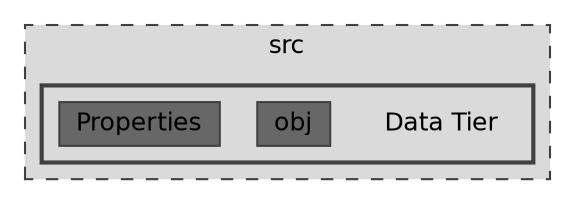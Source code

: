 digraph "C:/Users/hugoc/Desktop/2024_2025/Programação Orientada a Objetos/trabalhoPOO_23010_Fase2/src/Data Tier"
{
 // LATEX_PDF_SIZE
  bgcolor="transparent";
  edge [fontname=Helvetica,fontsize=12,labelfontname=Helvetica,labelfontsize=10];
  node [fontname=Helvetica,fontsize=12,shape=box,height=0.2,width=0.4];
  compound=true
  subgraph clusterdir_68267d1309a1af8e8297ef4c3efbcdba {
    graph [ bgcolor="#dadada", pencolor="grey25", label="src", fontname=Helvetica,fontsize=12 style="filled,dashed", URL="dir_68267d1309a1af8e8297ef4c3efbcdba.html",tooltip=""]
  subgraph clusterdir_2790ca5591784e3abc0b2a221922c11e {
    graph [ bgcolor="#dadada", pencolor="grey25", label="", fontname=Helvetica,fontsize=12 style="filled,bold", URL="dir_2790ca5591784e3abc0b2a221922c11e.html",tooltip=""]
    dir_2790ca5591784e3abc0b2a221922c11e [shape=plaintext, label="Data Tier"];
  dir_5d0d0a3789b9d4f494ab9ee0ba0c8145 [label="obj", fillcolor="#676767", color="grey25", style="filled", URL="dir_5d0d0a3789b9d4f494ab9ee0ba0c8145.html",tooltip=""];
  dir_587f66b1acc962ecdf0f82f7b6cb43c8 [label="Properties", fillcolor="#676767", color="grey25", style="filled", URL="dir_587f66b1acc962ecdf0f82f7b6cb43c8.html",tooltip=""];
  }
  }
}
